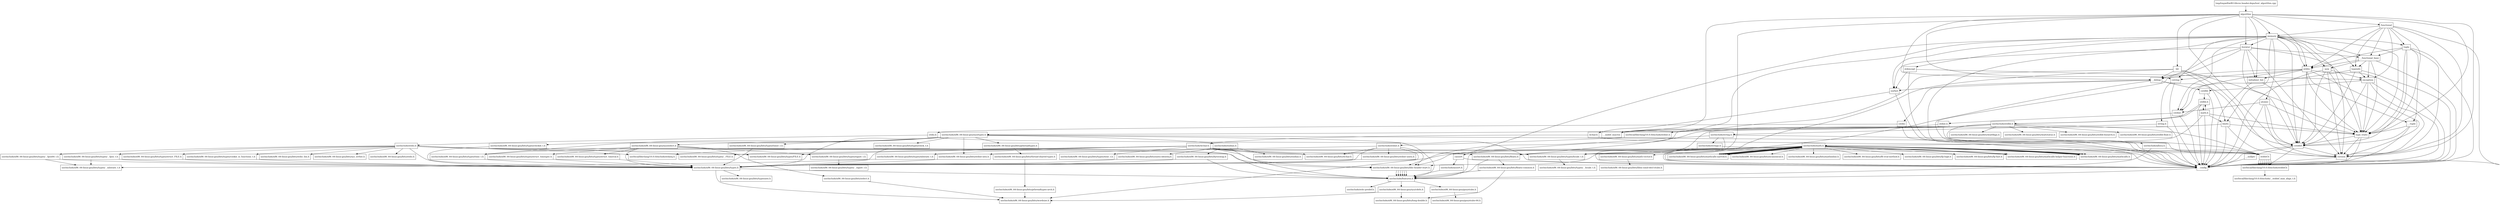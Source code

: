digraph "dependencies" {
  header_1 [ shape="box", label="algorithm"];
  header_0 [ shape="box", label="tmp/tmpw8iwRO.libcxx.header.deps/test_algorithm.cpp"];
  header_2 [ shape="box", label="__config"];
  header_3 [ shape="box", label="usr/include/features.h"];
  header_4 [ shape="box", label="usr/include/stdc-predef.h"];
  header_5 [ shape="box", label="usr/include/x86_64-linux-gnu/sys/cdefs.h"];
  header_6 [ shape="box", label="usr/include/x86_64-linux-gnu/bits/wordsize.h"];
  header_7 [ shape="box", label="usr/include/x86_64-linux-gnu/bits/long-double.h"];
  header_8 [ shape="box", label="usr/include/x86_64-linux-gnu/gnu/stubs.h"];
  header_9 [ shape="box", label="usr/include/x86_64-linux-gnu/gnu/stubs-64.h"];
  header_11 [ shape="box", label="initializer_list"];
  header_12 [ shape="box", label="cstddef"];
  header_13 [ shape="box", label="version"];
  header_14 [ shape="box", label="usr/local/lib/clang/10.0.0/include/stddef.h"];
  header_15 [ shape="box", label="usr/local/lib/clang/10.0.0/include/__stddef_max_align_t.h"];
  header_16 [ shape="box", label="__nullptr"];
  header_17 [ shape="box", label="type_traits"];
  header_18 [ shape="box", label="cstring"];
  header_19 [ shape="box", label="string.h"];
  header_20 [ shape="box", label="usr/include/string.h"];
  header_21 [ shape="box", label="usr/include/x86_64-linux-gnu/bits/libc-header-start.h"];
  header_22 [ shape="box", label="stddef.h"];
  header_23 [ shape="box", label="usr/include/x86_64-linux-gnu/bits/types/locale_t.h"];
  header_24 [ shape="box", label="usr/include/x86_64-linux-gnu/bits/types/__locale_t.h"];
  header_25 [ shape="box", label="usr/include/strings.h"];
  header_26 [ shape="box", label="utility"];
  header_27 [ shape="box", label="__tuple"];
  header_28 [ shape="box", label="cstdint"];
  header_29 [ shape="box", label="stdint.h"];
  header_30 [ shape="box", label="usr/local/lib/clang/10.0.0/include/stdint.h"];
  header_31 [ shape="box", label="usr/include/stdint.h"];
  header_32 [ shape="box", label="usr/include/x86_64-linux-gnu/bits/types.h"];
  header_33 [ shape="box", label="usr/include/x86_64-linux-gnu/bits/typesizes.h"];
  header_34 [ shape="box", label="usr/include/x86_64-linux-gnu/bits/wchar.h"];
  header_35 [ shape="box", label="usr/include/x86_64-linux-gnu/bits/stdint-intn.h"];
  header_36 [ shape="box", label="usr/include/x86_64-linux-gnu/bits/stdint-uintn.h"];
  header_37 [ shape="box", label="__debug"];
  header_38 [ shape="box", label="iosfwd"];
  header_39 [ shape="box", label="wchar.h"];
  header_40 [ shape="box", label="usr/include/wchar.h"];
  header_41 [ shape="box", label="usr/include/x86_64-linux-gnu/bits/floatn.h"];
  header_42 [ shape="box", label="usr/include/x86_64-linux-gnu/bits/floatn-common.h"];
  header_43 [ shape="box", label="usr/local/lib/clang/10.0.0/include/stdarg.h"];
  header_44 [ shape="box", label="usr/include/x86_64-linux-gnu/bits/types/wint_t.h"];
  header_45 [ shape="box", label="usr/include/x86_64-linux-gnu/bits/types/mbstate_t.h"];
  header_46 [ shape="box", label="usr/include/x86_64-linux-gnu/bits/types/__mbstate_t.h"];
  header_47 [ shape="box", label="usr/include/x86_64-linux-gnu/bits/types/__FILE.h"];
  header_48 [ shape="box", label="usr/include/x86_64-linux-gnu/bits/types/FILE.h"];
  header_49 [ shape="box", label="cstdlib"];
  header_50 [ shape="box", label="stdlib.h"];
  header_51 [ shape="box", label="usr/include/stdlib.h"];
  header_52 [ shape="box", label="usr/include/x86_64-linux-gnu/bits/waitflags.h"];
  header_53 [ shape="box", label="usr/include/x86_64-linux-gnu/bits/waitstatus.h"];
  header_54 [ shape="box", label="usr/include/x86_64-linux-gnu/sys/types.h"];
  header_55 [ shape="box", label="usr/include/x86_64-linux-gnu/bits/types/clock_t.h"];
  header_56 [ shape="box", label="usr/include/x86_64-linux-gnu/bits/types/clockid_t.h"];
  header_57 [ shape="box", label="usr/include/x86_64-linux-gnu/bits/types/time_t.h"];
  header_58 [ shape="box", label="usr/include/x86_64-linux-gnu/bits/types/timer_t.h"];
  header_59 [ shape="box", label="usr/include/endian.h"];
  header_60 [ shape="box", label="usr/include/x86_64-linux-gnu/bits/endian.h"];
  header_61 [ shape="box", label="usr/include/x86_64-linux-gnu/bits/byteswap.h"];
  header_62 [ shape="box", label="usr/include/x86_64-linux-gnu/bits/uintn-identity.h"];
  header_63 [ shape="box", label="usr/include/x86_64-linux-gnu/sys/select.h"];
  header_64 [ shape="box", label="usr/include/x86_64-linux-gnu/bits/select.h"];
  header_65 [ shape="box", label="usr/include/x86_64-linux-gnu/bits/types/sigset_t.h"];
  header_66 [ shape="box", label="usr/include/x86_64-linux-gnu/bits/types/__sigset_t.h"];
  header_67 [ shape="box", label="usr/include/x86_64-linux-gnu/bits/types/struct_timeval.h"];
  header_68 [ shape="box", label="usr/include/x86_64-linux-gnu/bits/types/struct_timespec.h"];
  header_69 [ shape="box", label="usr/include/x86_64-linux-gnu/bits/pthreadtypes.h"];
  header_70 [ shape="box", label="usr/include/x86_64-linux-gnu/bits/thread-shared-types.h"];
  header_71 [ shape="box", label="usr/include/x86_64-linux-gnu/bits/pthreadtypes-arch.h"];
  header_72 [ shape="box", label="usr/include/alloca.h"];
  header_73 [ shape="box", label="usr/include/x86_64-linux-gnu/bits/stdlib-bsearch.h"];
  header_74 [ shape="box", label="usr/include/x86_64-linux-gnu/bits/stdlib-float.h"];
  header_75 [ shape="box", label="math.h"];
  header_76 [ shape="box", label="usr/include/math.h"];
  header_77 [ shape="box", label="usr/include/x86_64-linux-gnu/bits/math-vector.h"];
  header_78 [ shape="box", label="usr/include/x86_64-linux-gnu/bits/libm-simd-decl-stubs.h"];
  header_79 [ shape="box", label="usr/include/x86_64-linux-gnu/bits/flt-eval-method.h"];
  header_80 [ shape="box", label="usr/include/x86_64-linux-gnu/bits/fp-logb.h"];
  header_81 [ shape="box", label="usr/include/x86_64-linux-gnu/bits/fp-fast.h"];
  header_82 [ shape="box", label="usr/include/x86_64-linux-gnu/bits/mathcalls-helper-functions.h"];
  header_83 [ shape="box", label="usr/include/x86_64-linux-gnu/bits/mathcalls.h"];
  header_84 [ shape="box", label="usr/include/x86_64-linux-gnu/bits/mathcalls-narrow.h"];
  header_85 [ shape="box", label="usr/include/x86_64-linux-gnu/bits/iscanonical.h"];
  header_86 [ shape="box", label="usr/include/x86_64-linux-gnu/bits/mathinline.h"];
  header_87 [ shape="box", label="limits"];
  header_88 [ shape="box", label="__undef_macros"];
  header_89 [ shape="box", label="cstdio"];
  header_90 [ shape="box", label="stdio.h"];
  header_91 [ shape="box", label="usr/include/stdio.h"];
  header_92 [ shape="box", label="usr/include/x86_64-linux-gnu/bits/types/__fpos_t.h"];
  header_93 [ shape="box", label="usr/include/x86_64-linux-gnu/bits/types/__fpos64_t.h"];
  header_94 [ shape="box", label="usr/include/x86_64-linux-gnu/bits/types/struct_FILE.h"];
  header_95 [ shape="box", label="usr/include/x86_64-linux-gnu/bits/types/cookie_io_functions_t.h"];
  header_96 [ shape="box", label="usr/include/x86_64-linux-gnu/bits/stdio_lim.h"];
  header_97 [ shape="box", label="usr/include/x86_64-linux-gnu/bits/sys_errlist.h"];
  header_98 [ shape="box", label="usr/include/x86_64-linux-gnu/bits/stdio.h"];
  header_99 [ shape="box", label="memory"];
  header_100 [ shape="box", label="typeinfo"];
  header_101 [ shape="box", label="exception"];
  header_102 [ shape="box", label="new"];
  header_103 [ shape="box", label="iterator"];
  header_104 [ shape="box", label="__functional_base"];
  header_105 [ shape="box", label="tuple"];
  header_106 [ shape="box", label="stdexcept"];
  header_107 [ shape="box", label="cassert"];
  header_108 [ shape="box", label="usr/include/assert.h"];
  header_109 [ shape="box", label="atomic"];
  header_110 [ shape="box", label="functional"];
  header_111 [ shape="box", label="bit"];
  header_62 -> header_32;
  header_92 -> header_32;
  header_92 -> header_46;
  header_58 -> header_32;
  header_70 -> header_71;
  header_37 -> header_2;
  header_37 -> header_38;
  header_37 -> header_49;
  header_37 -> header_89;
  header_37 -> header_12;
  header_77 -> header_78;
  header_95 -> header_32;
  header_89 -> header_2;
  header_89 -> header_90;
  header_101 -> header_2;
  header_101 -> header_12;
  header_101 -> header_49;
  header_101 -> header_17;
  header_101 -> header_13;
  header_30 -> header_31;
  header_49 -> header_2;
  header_49 -> header_50;
  header_105 -> header_2;
  header_105 -> header_27;
  header_105 -> header_12;
  header_105 -> header_17;
  header_105 -> header_104;
  header_105 -> header_26;
  header_105 -> header_13;
  header_21 -> header_3;
  header_21 -> header_3;
  header_21 -> header_3;
  header_21 -> header_3;
  header_21 -> header_3;
  header_21 -> header_3;
  header_72 -> header_3;
  header_72 -> header_22;
  header_69 -> header_70;
  header_11 -> header_2;
  header_11 -> header_12;
  header_16 -> header_2;
  header_18 -> header_2;
  header_18 -> header_19;
  header_35 -> header_32;
  header_106 -> header_2;
  header_106 -> header_101;
  header_106 -> header_38;
  header_63 -> header_3;
  header_63 -> header_32;
  header_63 -> header_64;
  header_63 -> header_65;
  header_63 -> header_57;
  header_63 -> header_67;
  header_63 -> header_68;
  header_2 -> header_3;
  header_0 -> header_1;
  header_87 -> header_2;
  header_87 -> header_17;
  header_87 -> header_88;
  header_87 -> header_13;
  header_104 -> header_2;
  header_104 -> header_17;
  header_104 -> header_100;
  header_104 -> header_101;
  header_104 -> header_102;
  header_104 -> header_26;
  header_36 -> header_32;
  header_111 -> header_2;
  header_111 -> header_87;
  header_111 -> header_17;
  header_111 -> header_13;
  header_111 -> header_37;
  header_111 -> header_88;
  header_40 -> header_21;
  header_40 -> header_41;
  header_40 -> header_22;
  header_40 -> header_43;
  header_40 -> header_34;
  header_40 -> header_44;
  header_40 -> header_45;
  header_40 -> header_47;
  header_40 -> header_48;
  header_40 -> header_23;
  header_1 -> header_2;
  header_1 -> header_11;
  header_1 -> header_17;
  header_1 -> header_18;
  header_1 -> header_26;
  header_1 -> header_99;
  header_1 -> header_110;
  header_1 -> header_103;
  header_1 -> header_12;
  header_1 -> header_111;
  header_1 -> header_13;
  header_1 -> header_37;
  header_1 -> header_88;
  header_5 -> header_6;
  header_5 -> header_7;
  header_38 -> header_2;
  header_38 -> header_39;
  header_3 -> header_4;
  header_3 -> header_5;
  header_3 -> header_8;
  header_45 -> header_46;
  header_8 -> header_9;
  header_109 -> header_2;
  header_109 -> header_12;
  header_109 -> header_28;
  header_109 -> header_17;
  header_109 -> header_13;
  header_50 -> header_2;
  header_50 -> header_51;
  header_50 -> header_75;
  header_50 -> header_51;
  header_51 -> header_21;
  header_51 -> header_22;
  header_51 -> header_52;
  header_51 -> header_53;
  header_51 -> header_41;
  header_51 -> header_23;
  header_51 -> header_54;
  header_51 -> header_72;
  header_51 -> header_73;
  header_51 -> header_74;
  header_75 -> header_2;
  header_75 -> header_50;
  header_75 -> header_76;
  header_75 -> header_17;
  header_75 -> header_87;
  header_110 -> header_2;
  header_110 -> header_17;
  header_110 -> header_100;
  header_110 -> header_101;
  header_110 -> header_99;
  header_110 -> header_105;
  header_110 -> header_26;
  header_110 -> header_13;
  header_110 -> header_104;
  header_23 -> header_24;
  header_65 -> header_66;
  header_93 -> header_32;
  header_93 -> header_46;
  header_94 -> header_32;
  header_54 -> header_3;
  header_54 -> header_32;
  header_54 -> header_55;
  header_54 -> header_56;
  header_54 -> header_57;
  header_54 -> header_58;
  header_54 -> header_22;
  header_54 -> header_35;
  header_54 -> header_59;
  header_54 -> header_63;
  header_54 -> header_69;
  header_31 -> header_21;
  header_31 -> header_32;
  header_31 -> header_34;
  header_31 -> header_6;
  header_31 -> header_35;
  header_31 -> header_36;
  header_14 -> header_15;
  header_17 -> header_2;
  header_17 -> header_12;
  header_17 -> header_13;
  header_107 -> header_2;
  header_107 -> header_108;
  header_108 -> header_3;
  header_68 -> header_32;
  header_41 -> header_3;
  header_41 -> header_42;
  header_20 -> header_21;
  header_20 -> header_22;
  header_20 -> header_23;
  header_20 -> header_25;
  header_13 -> header_2;
  header_27 -> header_2;
  header_27 -> header_12;
  header_27 -> header_17;
  header_25 -> header_3;
  header_25 -> header_22;
  header_25 -> header_23;
  header_100 -> header_2;
  header_100 -> header_101;
  header_100 -> header_12;
  header_100 -> header_28;
  header_42 -> header_3;
  header_42 -> header_7;
  header_57 -> header_32;
  header_102 -> header_2;
  header_102 -> header_101;
  header_102 -> header_17;
  header_102 -> header_12;
  header_102 -> header_13;
  header_99 -> header_2;
  header_99 -> header_17;
  header_99 -> header_100;
  header_99 -> header_12;
  header_99 -> header_28;
  header_99 -> header_102;
  header_99 -> header_26;
  header_99 -> header_87;
  header_99 -> header_103;
  header_99 -> header_104;
  header_99 -> header_38;
  header_99 -> header_105;
  header_99 -> header_106;
  header_99 -> header_18;
  header_99 -> header_107;
  header_99 -> header_109;
  header_99 -> header_13;
  header_99 -> header_88;
  header_26 -> header_2;
  header_26 -> header_27;
  header_26 -> header_17;
  header_26 -> header_11;
  header_26 -> header_12;
  header_26 -> header_18;
  header_26 -> header_28;
  header_26 -> header_13;
  header_26 -> header_37;
  header_90 -> header_2;
  header_90 -> header_91;
  header_22 -> header_14;
  header_22 -> header_14;
  header_22 -> header_14;
  header_22 -> header_14;
  header_22 -> header_14;
  header_22 -> header_14;
  header_22 -> header_14;
  header_64 -> header_6;
  header_103 -> header_2;
  header_103 -> header_38;
  header_103 -> header_104;
  header_103 -> header_17;
  header_103 -> header_12;
  header_103 -> header_11;
  header_103 -> header_13;
  header_103 -> header_37;
  header_32 -> header_3;
  header_32 -> header_6;
  header_32 -> header_33;
  header_71 -> header_6;
  header_91 -> header_21;
  header_91 -> header_22;
  header_91 -> header_43;
  header_91 -> header_32;
  header_91 -> header_92;
  header_91 -> header_93;
  header_91 -> header_47;
  header_91 -> header_48;
  header_91 -> header_94;
  header_91 -> header_95;
  header_91 -> header_96;
  header_91 -> header_97;
  header_91 -> header_98;
  header_29 -> header_2;
  header_29 -> header_30;
  header_56 -> header_32;
  header_76 -> header_21;
  header_76 -> header_32;
  header_76 -> header_77;
  header_76 -> header_41;
  header_76 -> header_79;
  header_76 -> header_80;
  header_76 -> header_81;
  header_76 -> header_82;
  header_76 -> header_83;
  header_76 -> header_82;
  header_76 -> header_83;
  header_76 -> header_82;
  header_76 -> header_83;
  header_76 -> header_83;
  header_76 -> header_83;
  header_76 -> header_83;
  header_76 -> header_83;
  header_76 -> header_84;
  header_76 -> header_84;
  header_76 -> header_84;
  header_76 -> header_84;
  header_76 -> header_84;
  header_76 -> header_84;
  header_76 -> header_84;
  header_76 -> header_84;
  header_76 -> header_84;
  header_76 -> header_85;
  header_76 -> header_86;
  header_55 -> header_32;
  header_61 -> header_3;
  header_61 -> header_32;
  header_28 -> header_2;
  header_28 -> header_29;
  header_12 -> header_2;
  header_12 -> header_13;
  header_12 -> header_14;
  header_12 -> header_16;
  header_67 -> header_32;
  header_39 -> header_2;
  header_39 -> header_40;
  header_19 -> header_2;
  header_19 -> header_20;
  header_59 -> header_3;
  header_59 -> header_60;
  header_59 -> header_61;
  header_59 -> header_62;
}
